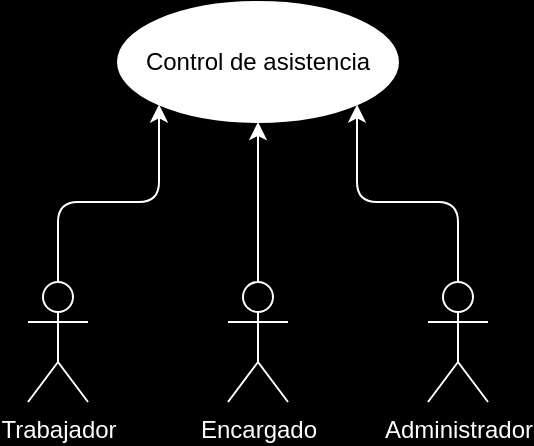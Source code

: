 <mxfile>
    <diagram id="a6hGziEq0ImsOIdKsxrM" name="Page-1">
        <mxGraphModel dx="490" dy="427" grid="1" gridSize="10" guides="1" tooltips="1" connect="1" arrows="1" fold="1" page="1" pageScale="1" pageWidth="291" pageHeight="413" background="#000000" math="0" shadow="0">
            <root>
                <mxCell id="0"/>
                <mxCell id="1" parent="0"/>
                <mxCell id="2" value="Control de asistencia" style="ellipse;whiteSpace=wrap;html=1;strokeColor=#FFFFFF;fillColor=#FFFFFF;fontColor=#000000;" parent="1" vertex="1">
                    <mxGeometry x="76" y="70" width="140" height="60" as="geometry"/>
                </mxCell>
                <mxCell id="8" style="edgeStyle=orthogonalEdgeStyle;html=1;exitX=0.5;exitY=0;exitDx=0;exitDy=0;exitPerimeter=0;entryX=0;entryY=1;entryDx=0;entryDy=0;strokeColor=#FFFFFF;" parent="1" source="3" target="2" edge="1">
                    <mxGeometry relative="1" as="geometry"/>
                </mxCell>
                <mxCell id="3" value="Trabajador" style="shape=umlActor;verticalLabelPosition=bottom;verticalAlign=top;html=1;fillColor=none;strokeColor=#FFFFFF;fontColor=#FFFFFF;" parent="1" vertex="1">
                    <mxGeometry x="31" y="210" width="30" height="60" as="geometry"/>
                </mxCell>
                <mxCell id="9" style="edgeStyle=orthogonalEdgeStyle;html=1;exitX=0.5;exitY=0;exitDx=0;exitDy=0;exitPerimeter=0;entryX=0.5;entryY=1;entryDx=0;entryDy=0;strokeColor=#FFFFFF;" parent="1" source="4" target="2" edge="1">
                    <mxGeometry relative="1" as="geometry"/>
                </mxCell>
                <mxCell id="4" value="Encargado" style="shape=umlActor;verticalLabelPosition=bottom;verticalAlign=top;html=1;fillColor=none;strokeColor=#FFFFFF;fontColor=#FFFFFF;" parent="1" vertex="1">
                    <mxGeometry x="131" y="210" width="30" height="60" as="geometry"/>
                </mxCell>
                <mxCell id="10" style="edgeStyle=orthogonalEdgeStyle;html=1;exitX=0.5;exitY=0;exitDx=0;exitDy=0;exitPerimeter=0;entryX=1;entryY=1;entryDx=0;entryDy=0;strokeColor=#FFFFFF;" parent="1" source="5" target="2" edge="1">
                    <mxGeometry relative="1" as="geometry"/>
                </mxCell>
                <mxCell id="5" value="Administrador" style="shape=umlActor;verticalLabelPosition=bottom;verticalAlign=top;html=1;fillColor=none;strokeColor=#FFFFFF;fontColor=#FFFFFF;" parent="1" vertex="1">
                    <mxGeometry x="231" y="210" width="30" height="60" as="geometry"/>
                </mxCell>
            </root>
        </mxGraphModel>
    </diagram>
</mxfile>